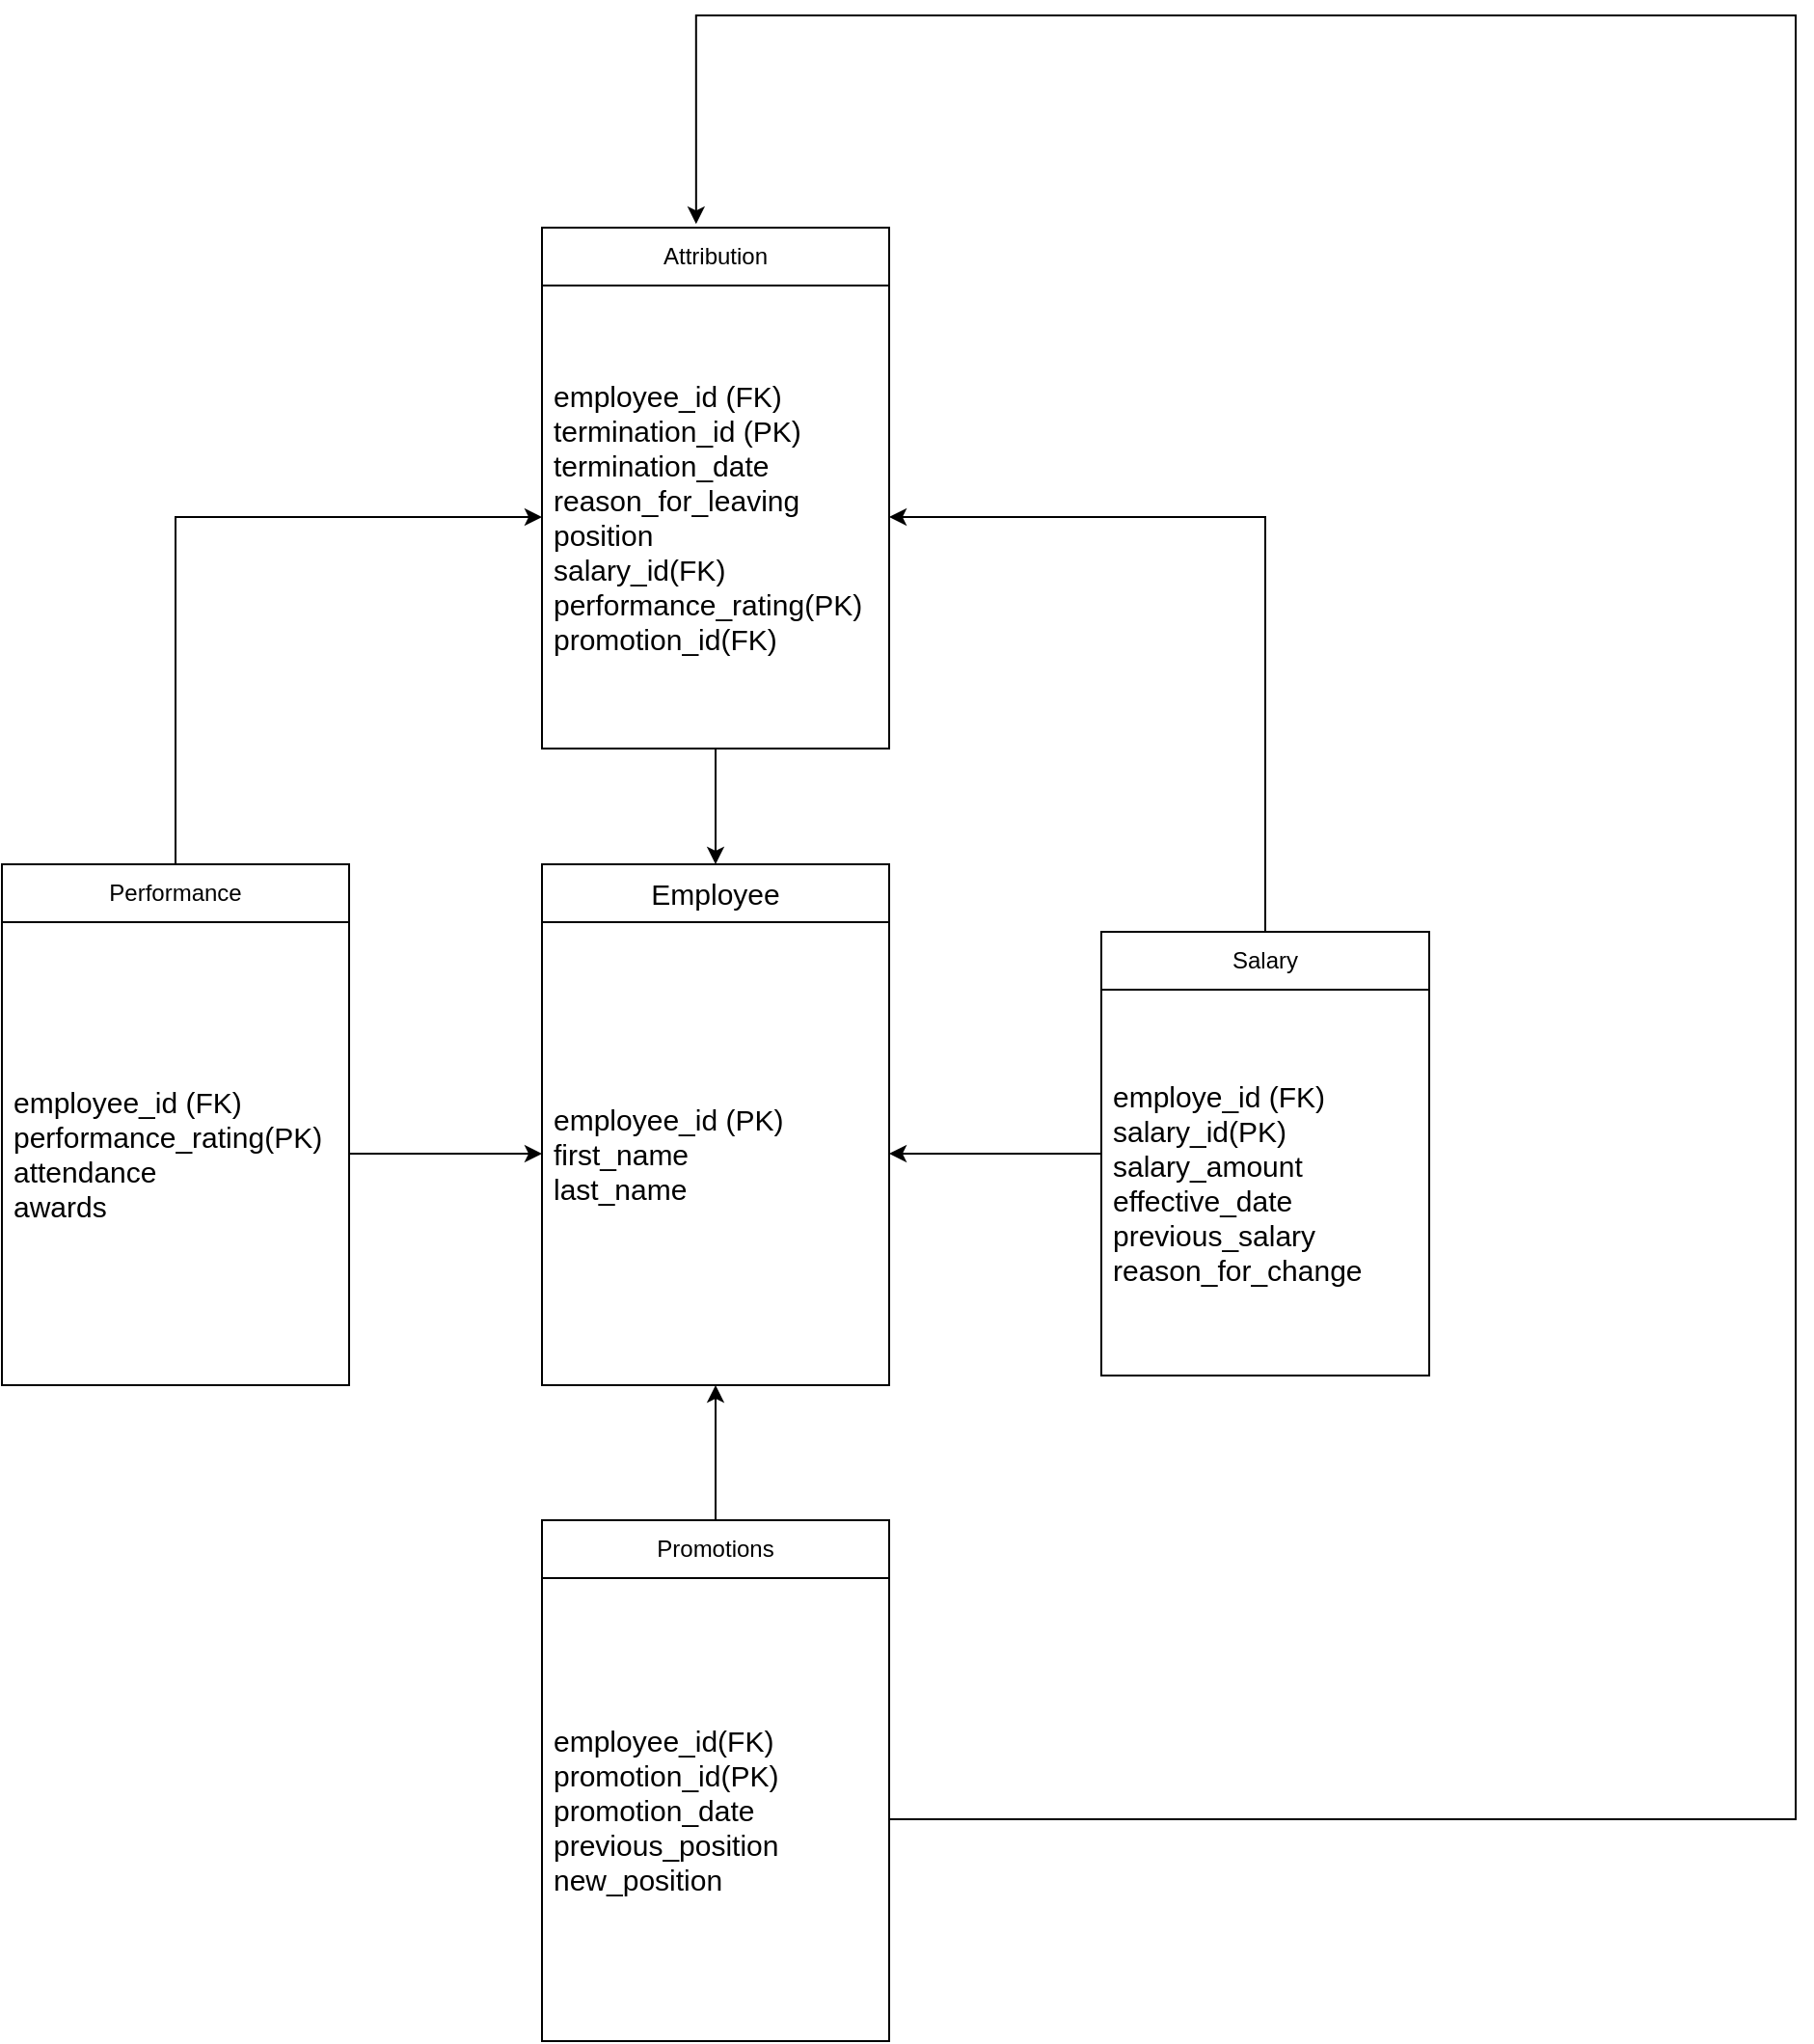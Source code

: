 <mxfile version="24.6.0" type="github">
  <diagram name="Page-1" id="QnFC_Aewv8Gg6MU-K4Pe">
    <mxGraphModel dx="1434" dy="1988" grid="1" gridSize="10" guides="1" tooltips="1" connect="1" arrows="1" fold="1" page="1" pageScale="1" pageWidth="827" pageHeight="1169" math="0" shadow="0">
      <root>
        <mxCell id="0" />
        <mxCell id="1" parent="0" />
        <mxCell id="AjdsQVdTQSlc8sU3T5hf-1" value="&lt;font style=&quot;font-size: 15px;&quot;&gt;Employee&lt;/font&gt;" style="swimlane;fontStyle=0;childLayout=stackLayout;horizontal=1;startSize=30;horizontalStack=0;resizeParent=1;resizeParentMax=0;resizeLast=0;collapsible=1;marginBottom=0;whiteSpace=wrap;html=1;" vertex="1" parent="1">
          <mxGeometry x="350" y="420" width="180" height="270" as="geometry" />
        </mxCell>
        <mxCell id="AjdsQVdTQSlc8sU3T5hf-2" value="&lt;div style=&quot;font-size: 15px;&quot;&gt;&lt;font style=&quot;font-size: 15px;&quot;&gt;employee_id (PK)&lt;/font&gt;&lt;/div&gt;&lt;div style=&quot;font-size: 15px;&quot;&gt;&lt;font style=&quot;font-size: 15px;&quot;&gt;first_name&lt;/font&gt;&lt;/div&gt;&lt;div style=&quot;font-size: 15px;&quot;&gt;&lt;font style=&quot;font-size: 15px;&quot;&gt;last_name&lt;/font&gt;&lt;br&gt;&lt;/div&gt;" style="text;strokeColor=none;fillColor=none;align=left;verticalAlign=middle;spacingLeft=4;spacingRight=4;overflow=hidden;points=[[0,0.5],[1,0.5]];portConstraint=eastwest;rotatable=0;whiteSpace=wrap;html=1;" vertex="1" parent="AjdsQVdTQSlc8sU3T5hf-1">
          <mxGeometry y="30" width="180" height="240" as="geometry" />
        </mxCell>
        <mxCell id="AjdsQVdTQSlc8sU3T5hf-11" value="" style="edgeStyle=orthogonalEdgeStyle;rounded=0;orthogonalLoop=1;jettySize=auto;html=1;" edge="1" parent="1" source="AjdsQVdTQSlc8sU3T5hf-7" target="AjdsQVdTQSlc8sU3T5hf-2">
          <mxGeometry relative="1" as="geometry" />
        </mxCell>
        <mxCell id="AjdsQVdTQSlc8sU3T5hf-26" style="edgeStyle=orthogonalEdgeStyle;rounded=0;orthogonalLoop=1;jettySize=auto;html=1;entryX=1;entryY=0.5;entryDx=0;entryDy=0;" edge="1" parent="1" source="AjdsQVdTQSlc8sU3T5hf-7" target="AjdsQVdTQSlc8sU3T5hf-17">
          <mxGeometry relative="1" as="geometry" />
        </mxCell>
        <mxCell id="AjdsQVdTQSlc8sU3T5hf-7" value="Salary" style="swimlane;fontStyle=0;childLayout=stackLayout;horizontal=1;startSize=30;horizontalStack=0;resizeParent=1;resizeParentMax=0;resizeLast=0;collapsible=1;marginBottom=0;whiteSpace=wrap;html=1;" vertex="1" parent="1">
          <mxGeometry x="640" y="455" width="170" height="230" as="geometry" />
        </mxCell>
        <mxCell id="AjdsQVdTQSlc8sU3T5hf-8" value="&lt;div style=&quot;font-size: 15px;&quot;&gt;&lt;font style=&quot;font-size: 15px;&quot;&gt;employe_id (FK)&lt;/font&gt;&lt;/div&gt;&lt;div style=&quot;font-size: 15px;&quot;&gt;&lt;font style=&quot;font-size: 15px;&quot;&gt;salary_id(PK)&lt;/font&gt;&lt;/div&gt;&lt;div style=&quot;font-size: 15px;&quot;&gt;&lt;font style=&quot;font-size: 15px;&quot;&gt;salary_amount&lt;/font&gt;&lt;/div&gt;&lt;div style=&quot;font-size: 15px;&quot;&gt;&lt;font style=&quot;font-size: 15px;&quot;&gt;effective_date&lt;/font&gt;&lt;/div&gt;&lt;div style=&quot;font-size: 15px;&quot;&gt;&lt;font style=&quot;font-size: 15px;&quot;&gt;previous_salary&lt;/font&gt;&lt;/div&gt;&lt;div style=&quot;font-size: 15px;&quot;&gt;&lt;font style=&quot;font-size: 15px;&quot;&gt;reason_for_change&lt;br&gt;&lt;/font&gt;&lt;/div&gt;" style="text;strokeColor=none;fillColor=none;align=left;verticalAlign=middle;spacingLeft=4;spacingRight=4;overflow=hidden;points=[[0,0.5],[1,0.5]];portConstraint=eastwest;rotatable=0;whiteSpace=wrap;html=1;" vertex="1" parent="AjdsQVdTQSlc8sU3T5hf-7">
          <mxGeometry y="30" width="170" height="200" as="geometry" />
        </mxCell>
        <mxCell id="AjdsQVdTQSlc8sU3T5hf-34" style="edgeStyle=orthogonalEdgeStyle;rounded=0;orthogonalLoop=1;jettySize=auto;html=1;entryX=0;entryY=0.5;entryDx=0;entryDy=0;" edge="1" parent="1" source="AjdsQVdTQSlc8sU3T5hf-14" target="AjdsQVdTQSlc8sU3T5hf-17">
          <mxGeometry relative="1" as="geometry" />
        </mxCell>
        <mxCell id="AjdsQVdTQSlc8sU3T5hf-14" value="Performance" style="swimlane;fontStyle=0;childLayout=stackLayout;horizontal=1;startSize=30;horizontalStack=0;resizeParent=1;resizeParentMax=0;resizeLast=0;collapsible=1;marginBottom=0;whiteSpace=wrap;html=1;" vertex="1" parent="1">
          <mxGeometry x="70" y="420" width="180" height="270" as="geometry" />
        </mxCell>
        <mxCell id="AjdsQVdTQSlc8sU3T5hf-15" value="&lt;div style=&quot;font-size: 15px;&quot;&gt;&lt;font style=&quot;font-size: 15px;&quot;&gt;employee_id (FK)&lt;/font&gt;&lt;/div&gt;&lt;div style=&quot;font-size: 15px;&quot;&gt;&lt;font style=&quot;font-size: 15px;&quot;&gt;performance_rating(PK)&lt;/font&gt;&lt;/div&gt;&lt;div style=&quot;font-size: 15px;&quot;&gt;&lt;font style=&quot;font-size: 15px;&quot;&gt;attendance&lt;/font&gt;&lt;/div&gt;&lt;div style=&quot;font-size: 15px;&quot;&gt;&lt;font style=&quot;font-size: 15px;&quot;&gt;awards&lt;/font&gt;&lt;br&gt;&lt;/div&gt;" style="text;strokeColor=none;fillColor=none;align=left;verticalAlign=middle;spacingLeft=4;spacingRight=4;overflow=hidden;points=[[0,0.5],[1,0.5]];portConstraint=eastwest;rotatable=0;whiteSpace=wrap;html=1;" vertex="1" parent="AjdsQVdTQSlc8sU3T5hf-14">
          <mxGeometry y="30" width="180" height="240" as="geometry" />
        </mxCell>
        <mxCell id="AjdsQVdTQSlc8sU3T5hf-23" style="edgeStyle=orthogonalEdgeStyle;rounded=0;orthogonalLoop=1;jettySize=auto;html=1;entryX=0.5;entryY=0;entryDx=0;entryDy=0;" edge="1" parent="1" source="AjdsQVdTQSlc8sU3T5hf-16" target="AjdsQVdTQSlc8sU3T5hf-1">
          <mxGeometry relative="1" as="geometry" />
        </mxCell>
        <mxCell id="AjdsQVdTQSlc8sU3T5hf-16" value="Attribution" style="swimlane;fontStyle=0;childLayout=stackLayout;horizontal=1;startSize=30;horizontalStack=0;resizeParent=1;resizeParentMax=0;resizeLast=0;collapsible=1;marginBottom=0;whiteSpace=wrap;html=1;" vertex="1" parent="1">
          <mxGeometry x="350" y="90" width="180" height="270" as="geometry" />
        </mxCell>
        <mxCell id="AjdsQVdTQSlc8sU3T5hf-17" value="&lt;div style=&quot;font-size: 15px;&quot;&gt;&lt;font style=&quot;font-size: 15px;&quot;&gt;employee_id (FK)&lt;/font&gt;&lt;/div&gt;&lt;div style=&quot;font-size: 15px;&quot;&gt;&lt;font style=&quot;font-size: 15px;&quot;&gt;termination_id (PK)&lt;br&gt;&lt;/font&gt;&lt;/div&gt;&lt;div style=&quot;font-size: 15px;&quot;&gt;&lt;font style=&quot;font-size: 15px;&quot;&gt;termination_date&lt;/font&gt;&lt;/div&gt;&lt;div style=&quot;font-size: 15px;&quot;&gt;&lt;font style=&quot;font-size: 15px;&quot;&gt;reason_for_leaving&lt;br&gt;&lt;/font&gt;&lt;/div&gt;&lt;div style=&quot;font-size: 15px;&quot;&gt;position&lt;/div&gt;&lt;div style=&quot;font-size: 15px;&quot;&gt;salary_id(FK)&lt;/div&gt;&lt;div style=&quot;font-size: 15px;&quot;&gt;performance_rating(PK)&lt;/div&gt;&lt;div style=&quot;font-size: 15px;&quot;&gt;promotion_id(FK)&lt;br&gt;&lt;/div&gt;" style="text;strokeColor=none;fillColor=none;align=left;verticalAlign=middle;spacingLeft=4;spacingRight=4;overflow=hidden;points=[[0,0.5],[1,0.5]];portConstraint=eastwest;rotatable=0;whiteSpace=wrap;html=1;" vertex="1" parent="AjdsQVdTQSlc8sU3T5hf-16">
          <mxGeometry y="30" width="180" height="240" as="geometry" />
        </mxCell>
        <mxCell id="AjdsQVdTQSlc8sU3T5hf-20" value="" style="edgeStyle=orthogonalEdgeStyle;rounded=0;orthogonalLoop=1;jettySize=auto;html=1;" edge="1" parent="1" source="AjdsQVdTQSlc8sU3T5hf-15" target="AjdsQVdTQSlc8sU3T5hf-2">
          <mxGeometry relative="1" as="geometry" />
        </mxCell>
        <mxCell id="AjdsQVdTQSlc8sU3T5hf-45" style="edgeStyle=orthogonalEdgeStyle;rounded=0;orthogonalLoop=1;jettySize=auto;html=1;entryX=0.5;entryY=1;entryDx=0;entryDy=0;" edge="1" parent="1" source="AjdsQVdTQSlc8sU3T5hf-37" target="AjdsQVdTQSlc8sU3T5hf-1">
          <mxGeometry relative="1" as="geometry" />
        </mxCell>
        <mxCell id="AjdsQVdTQSlc8sU3T5hf-37" value="Promotions" style="swimlane;fontStyle=0;childLayout=stackLayout;horizontal=1;startSize=30;horizontalStack=0;resizeParent=1;resizeParentMax=0;resizeLast=0;collapsible=1;marginBottom=0;whiteSpace=wrap;html=1;" vertex="1" parent="1">
          <mxGeometry x="350" y="760" width="180" height="270" as="geometry" />
        </mxCell>
        <mxCell id="AjdsQVdTQSlc8sU3T5hf-38" value="&lt;div style=&quot;font-size: 15px;&quot;&gt;&lt;font style=&quot;font-size: 15px;&quot;&gt;employee_id(FK)&lt;/font&gt;&lt;/div&gt;&lt;div style=&quot;font-size: 15px;&quot;&gt;&lt;font style=&quot;font-size: 15px;&quot;&gt;promotion_id(PK)&lt;/font&gt;&lt;/div&gt;&lt;div style=&quot;font-size: 15px;&quot;&gt;&lt;font style=&quot;font-size: 15px;&quot;&gt;promotion_date&lt;/font&gt;&lt;/div&gt;&lt;div style=&quot;font-size: 15px;&quot;&gt;&lt;font style=&quot;font-size: 15px;&quot;&gt;previous_position&lt;/font&gt;&lt;/div&gt;&lt;div style=&quot;font-size: 15px;&quot;&gt;&lt;font style=&quot;font-size: 15px;&quot;&gt;new_position&lt;br&gt;&lt;/font&gt;&lt;/div&gt;" style="text;strokeColor=none;fillColor=none;align=left;verticalAlign=middle;spacingLeft=4;spacingRight=4;overflow=hidden;points=[[0,0.5],[1,0.5]];portConstraint=eastwest;rotatable=0;whiteSpace=wrap;html=1;" vertex="1" parent="AjdsQVdTQSlc8sU3T5hf-37">
          <mxGeometry y="30" width="180" height="240" as="geometry" />
        </mxCell>
        <mxCell id="AjdsQVdTQSlc8sU3T5hf-43" style="edgeStyle=orthogonalEdgeStyle;rounded=0;orthogonalLoop=1;jettySize=auto;html=1;entryX=0.444;entryY=-0.007;entryDx=0;entryDy=0;entryPerimeter=0;" edge="1" parent="1" source="AjdsQVdTQSlc8sU3T5hf-37" target="AjdsQVdTQSlc8sU3T5hf-16">
          <mxGeometry relative="1" as="geometry">
            <Array as="points">
              <mxPoint x="1000" y="915" />
              <mxPoint x="1000" y="-20" />
              <mxPoint x="430" y="-20" />
            </Array>
          </mxGeometry>
        </mxCell>
      </root>
    </mxGraphModel>
  </diagram>
</mxfile>
